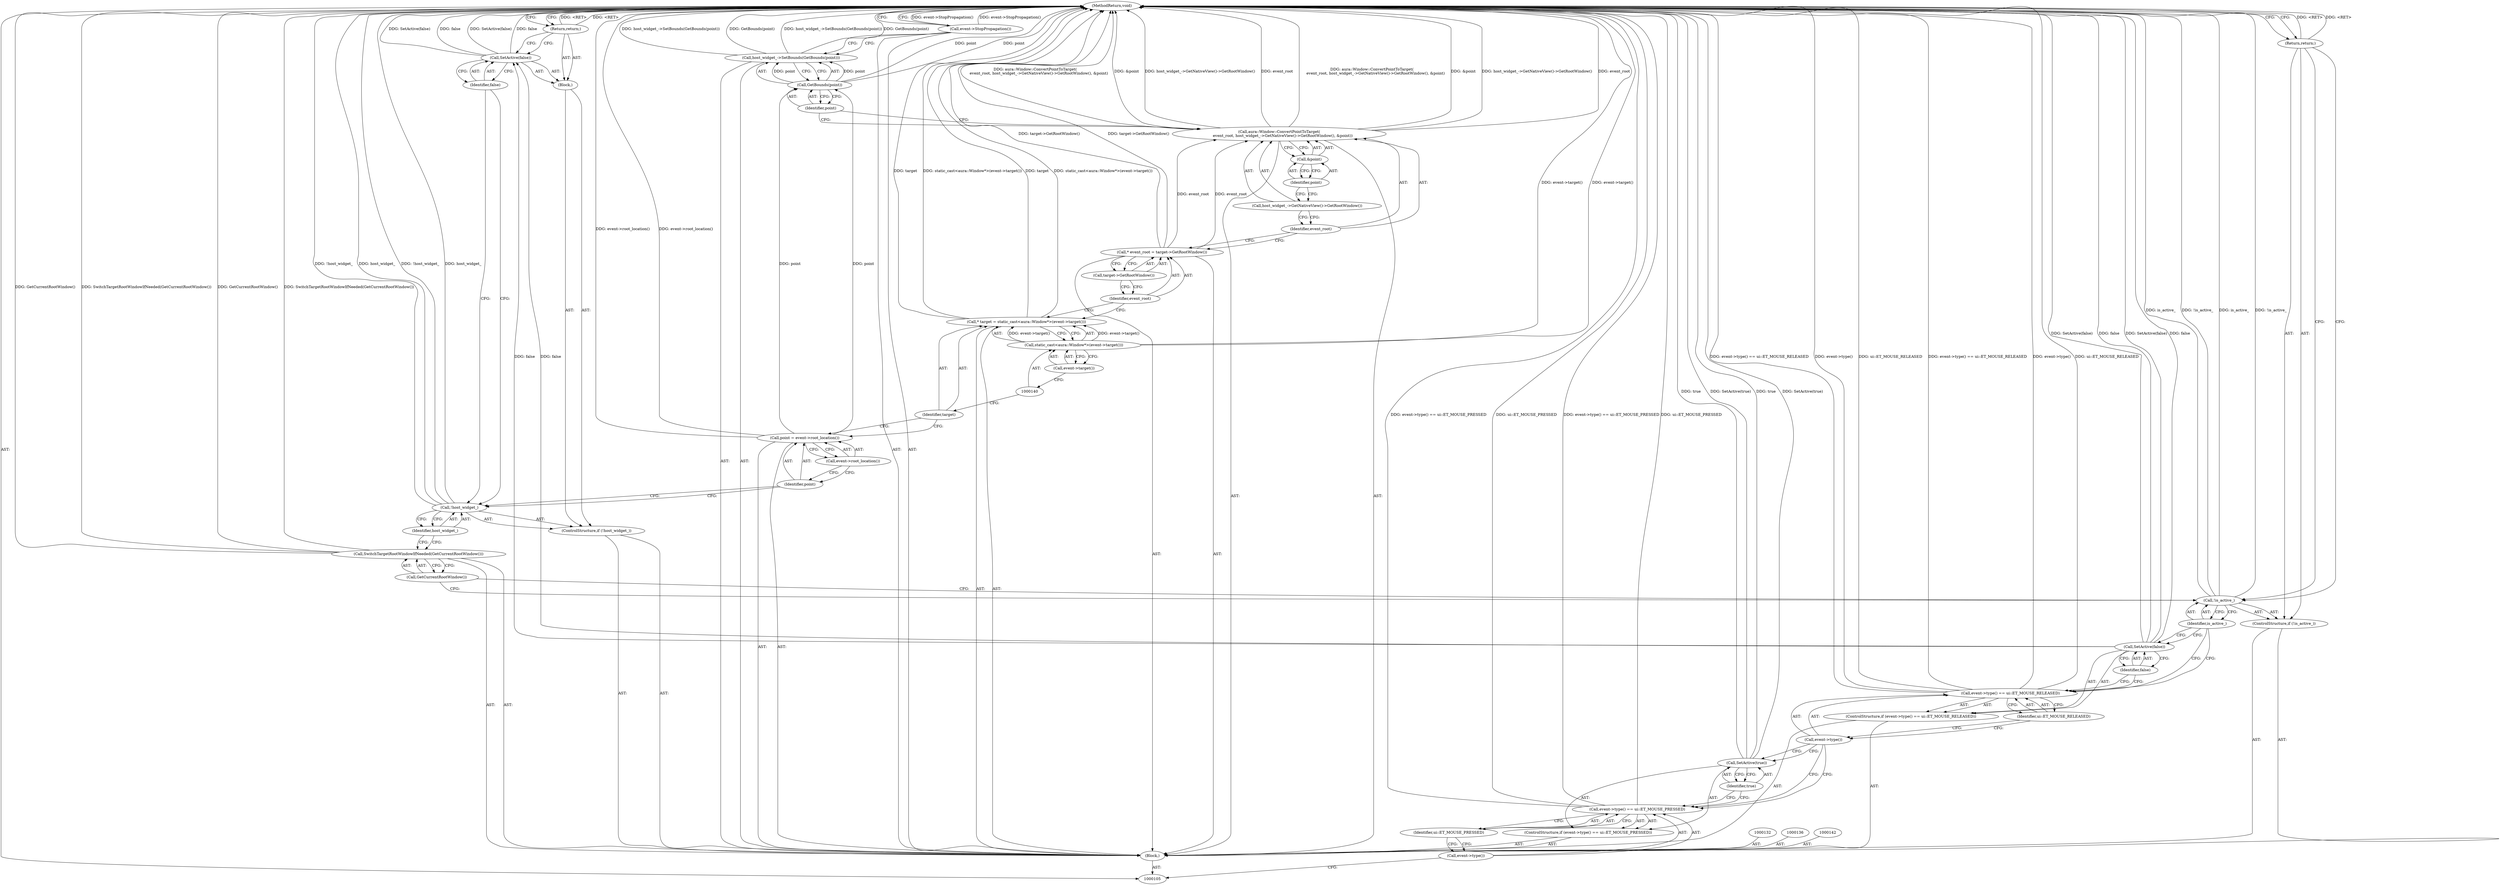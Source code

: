 digraph "0_Chrome_62b8b6e168a12263aab6b88dbef0b900cc37309f_5" {
"1000155" [label="(MethodReturn,void)"];
"1000106" [label="(Block,)"];
"1000123" [label="(Call,SwitchTargetRootWindowIfNeeded(GetCurrentRootWindow()))"];
"1000124" [label="(Call,GetCurrentRootWindow())"];
"1000125" [label="(ControlStructure,if (!host_widget_))"];
"1000128" [label="(Block,)"];
"1000126" [label="(Call,!host_widget_)"];
"1000127" [label="(Identifier,host_widget_)"];
"1000130" [label="(Identifier,false)"];
"1000129" [label="(Call,SetActive(false))"];
"1000131" [label="(Return,return;)"];
"1000107" [label="(ControlStructure,if (event->type() == ui::ET_MOUSE_PRESSED))"];
"1000110" [label="(Identifier,ui::ET_MOUSE_PRESSED)"];
"1000108" [label="(Call,event->type() == ui::ET_MOUSE_PRESSED)"];
"1000109" [label="(Call,event->type())"];
"1000133" [label="(Call,point = event->root_location())"];
"1000134" [label="(Identifier,point)"];
"1000135" [label="(Call,event->root_location())"];
"1000137" [label="(Call,* target = static_cast<aura::Window*>(event->target()))"];
"1000138" [label="(Identifier,target)"];
"1000139" [label="(Call,static_cast<aura::Window*>(event->target()))"];
"1000141" [label="(Call,event->target())"];
"1000143" [label="(Call,* event_root = target->GetRootWindow())"];
"1000144" [label="(Identifier,event_root)"];
"1000145" [label="(Call,target->GetRootWindow())"];
"1000146" [label="(Call,aura::Window::ConvertPointToTarget(\n      event_root, host_widget_->GetNativeView()->GetRootWindow(), &point))"];
"1000148" [label="(Call,host_widget_->GetNativeView()->GetRootWindow())"];
"1000147" [label="(Identifier,event_root)"];
"1000149" [label="(Call,&point)"];
"1000150" [label="(Identifier,point)"];
"1000112" [label="(Identifier,true)"];
"1000111" [label="(Call,SetActive(true))"];
"1000151" [label="(Call,host_widget_->SetBounds(GetBounds(point)))"];
"1000152" [label="(Call,GetBounds(point))"];
"1000153" [label="(Identifier,point)"];
"1000154" [label="(Call,event->StopPropagation())"];
"1000113" [label="(ControlStructure,if (event->type() == ui::ET_MOUSE_RELEASED))"];
"1000116" [label="(Identifier,ui::ET_MOUSE_RELEASED)"];
"1000114" [label="(Call,event->type() == ui::ET_MOUSE_RELEASED)"];
"1000115" [label="(Call,event->type())"];
"1000118" [label="(Identifier,false)"];
"1000117" [label="(Call,SetActive(false))"];
"1000119" [label="(ControlStructure,if (!is_active_))"];
"1000120" [label="(Call,!is_active_)"];
"1000121" [label="(Identifier,is_active_)"];
"1000122" [label="(Return,return;)"];
"1000155" -> "1000105"  [label="AST: "];
"1000155" -> "1000122"  [label="CFG: "];
"1000155" -> "1000131"  [label="CFG: "];
"1000155" -> "1000154"  [label="CFG: "];
"1000122" -> "1000155"  [label="DDG: <RET>"];
"1000117" -> "1000155"  [label="DDG: SetActive(false)"];
"1000117" -> "1000155"  [label="DDG: false"];
"1000108" -> "1000155"  [label="DDG: event->type() == ui::ET_MOUSE_PRESSED"];
"1000108" -> "1000155"  [label="DDG: ui::ET_MOUSE_PRESSED"];
"1000151" -> "1000155"  [label="DDG: host_widget_->SetBounds(GetBounds(point))"];
"1000151" -> "1000155"  [label="DDG: GetBounds(point)"];
"1000114" -> "1000155"  [label="DDG: event->type() == ui::ET_MOUSE_RELEASED"];
"1000114" -> "1000155"  [label="DDG: event->type()"];
"1000114" -> "1000155"  [label="DDG: ui::ET_MOUSE_RELEASED"];
"1000129" -> "1000155"  [label="DDG: SetActive(false)"];
"1000129" -> "1000155"  [label="DDG: false"];
"1000154" -> "1000155"  [label="DDG: event->StopPropagation()"];
"1000137" -> "1000155"  [label="DDG: target"];
"1000137" -> "1000155"  [label="DDG: static_cast<aura::Window*>(event->target())"];
"1000146" -> "1000155"  [label="DDG: aura::Window::ConvertPointToTarget(\n      event_root, host_widget_->GetNativeView()->GetRootWindow(), &point)"];
"1000146" -> "1000155"  [label="DDG: &point"];
"1000146" -> "1000155"  [label="DDG: host_widget_->GetNativeView()->GetRootWindow()"];
"1000146" -> "1000155"  [label="DDG: event_root"];
"1000123" -> "1000155"  [label="DDG: GetCurrentRootWindow()"];
"1000123" -> "1000155"  [label="DDG: SwitchTargetRootWindowIfNeeded(GetCurrentRootWindow())"];
"1000126" -> "1000155"  [label="DDG: !host_widget_"];
"1000126" -> "1000155"  [label="DDG: host_widget_"];
"1000139" -> "1000155"  [label="DDG: event->target()"];
"1000120" -> "1000155"  [label="DDG: is_active_"];
"1000120" -> "1000155"  [label="DDG: !is_active_"];
"1000152" -> "1000155"  [label="DDG: point"];
"1000111" -> "1000155"  [label="DDG: true"];
"1000111" -> "1000155"  [label="DDG: SetActive(true)"];
"1000133" -> "1000155"  [label="DDG: event->root_location()"];
"1000143" -> "1000155"  [label="DDG: target->GetRootWindow()"];
"1000131" -> "1000155"  [label="DDG: <RET>"];
"1000106" -> "1000105"  [label="AST: "];
"1000107" -> "1000106"  [label="AST: "];
"1000113" -> "1000106"  [label="AST: "];
"1000119" -> "1000106"  [label="AST: "];
"1000123" -> "1000106"  [label="AST: "];
"1000125" -> "1000106"  [label="AST: "];
"1000132" -> "1000106"  [label="AST: "];
"1000133" -> "1000106"  [label="AST: "];
"1000136" -> "1000106"  [label="AST: "];
"1000137" -> "1000106"  [label="AST: "];
"1000142" -> "1000106"  [label="AST: "];
"1000143" -> "1000106"  [label="AST: "];
"1000146" -> "1000106"  [label="AST: "];
"1000151" -> "1000106"  [label="AST: "];
"1000154" -> "1000106"  [label="AST: "];
"1000123" -> "1000106"  [label="AST: "];
"1000123" -> "1000124"  [label="CFG: "];
"1000124" -> "1000123"  [label="AST: "];
"1000127" -> "1000123"  [label="CFG: "];
"1000123" -> "1000155"  [label="DDG: GetCurrentRootWindow()"];
"1000123" -> "1000155"  [label="DDG: SwitchTargetRootWindowIfNeeded(GetCurrentRootWindow())"];
"1000124" -> "1000123"  [label="AST: "];
"1000124" -> "1000120"  [label="CFG: "];
"1000123" -> "1000124"  [label="CFG: "];
"1000125" -> "1000106"  [label="AST: "];
"1000126" -> "1000125"  [label="AST: "];
"1000128" -> "1000125"  [label="AST: "];
"1000128" -> "1000125"  [label="AST: "];
"1000129" -> "1000128"  [label="AST: "];
"1000131" -> "1000128"  [label="AST: "];
"1000126" -> "1000125"  [label="AST: "];
"1000126" -> "1000127"  [label="CFG: "];
"1000127" -> "1000126"  [label="AST: "];
"1000130" -> "1000126"  [label="CFG: "];
"1000134" -> "1000126"  [label="CFG: "];
"1000126" -> "1000155"  [label="DDG: !host_widget_"];
"1000126" -> "1000155"  [label="DDG: host_widget_"];
"1000127" -> "1000126"  [label="AST: "];
"1000127" -> "1000123"  [label="CFG: "];
"1000126" -> "1000127"  [label="CFG: "];
"1000130" -> "1000129"  [label="AST: "];
"1000130" -> "1000126"  [label="CFG: "];
"1000129" -> "1000130"  [label="CFG: "];
"1000129" -> "1000128"  [label="AST: "];
"1000129" -> "1000130"  [label="CFG: "];
"1000130" -> "1000129"  [label="AST: "];
"1000131" -> "1000129"  [label="CFG: "];
"1000129" -> "1000155"  [label="DDG: SetActive(false)"];
"1000129" -> "1000155"  [label="DDG: false"];
"1000117" -> "1000129"  [label="DDG: false"];
"1000131" -> "1000128"  [label="AST: "];
"1000131" -> "1000129"  [label="CFG: "];
"1000155" -> "1000131"  [label="CFG: "];
"1000131" -> "1000155"  [label="DDG: <RET>"];
"1000107" -> "1000106"  [label="AST: "];
"1000108" -> "1000107"  [label="AST: "];
"1000111" -> "1000107"  [label="AST: "];
"1000110" -> "1000108"  [label="AST: "];
"1000110" -> "1000109"  [label="CFG: "];
"1000108" -> "1000110"  [label="CFG: "];
"1000108" -> "1000107"  [label="AST: "];
"1000108" -> "1000110"  [label="CFG: "];
"1000109" -> "1000108"  [label="AST: "];
"1000110" -> "1000108"  [label="AST: "];
"1000112" -> "1000108"  [label="CFG: "];
"1000115" -> "1000108"  [label="CFG: "];
"1000108" -> "1000155"  [label="DDG: event->type() == ui::ET_MOUSE_PRESSED"];
"1000108" -> "1000155"  [label="DDG: ui::ET_MOUSE_PRESSED"];
"1000109" -> "1000108"  [label="AST: "];
"1000109" -> "1000105"  [label="CFG: "];
"1000110" -> "1000109"  [label="CFG: "];
"1000133" -> "1000106"  [label="AST: "];
"1000133" -> "1000135"  [label="CFG: "];
"1000134" -> "1000133"  [label="AST: "];
"1000135" -> "1000133"  [label="AST: "];
"1000138" -> "1000133"  [label="CFG: "];
"1000133" -> "1000155"  [label="DDG: event->root_location()"];
"1000133" -> "1000152"  [label="DDG: point"];
"1000134" -> "1000133"  [label="AST: "];
"1000134" -> "1000126"  [label="CFG: "];
"1000135" -> "1000134"  [label="CFG: "];
"1000135" -> "1000133"  [label="AST: "];
"1000135" -> "1000134"  [label="CFG: "];
"1000133" -> "1000135"  [label="CFG: "];
"1000137" -> "1000106"  [label="AST: "];
"1000137" -> "1000139"  [label="CFG: "];
"1000138" -> "1000137"  [label="AST: "];
"1000139" -> "1000137"  [label="AST: "];
"1000144" -> "1000137"  [label="CFG: "];
"1000137" -> "1000155"  [label="DDG: target"];
"1000137" -> "1000155"  [label="DDG: static_cast<aura::Window*>(event->target())"];
"1000139" -> "1000137"  [label="DDG: event->target()"];
"1000138" -> "1000137"  [label="AST: "];
"1000138" -> "1000133"  [label="CFG: "];
"1000140" -> "1000138"  [label="CFG: "];
"1000139" -> "1000137"  [label="AST: "];
"1000139" -> "1000141"  [label="CFG: "];
"1000140" -> "1000139"  [label="AST: "];
"1000141" -> "1000139"  [label="AST: "];
"1000137" -> "1000139"  [label="CFG: "];
"1000139" -> "1000155"  [label="DDG: event->target()"];
"1000139" -> "1000137"  [label="DDG: event->target()"];
"1000141" -> "1000139"  [label="AST: "];
"1000141" -> "1000140"  [label="CFG: "];
"1000139" -> "1000141"  [label="CFG: "];
"1000143" -> "1000106"  [label="AST: "];
"1000143" -> "1000145"  [label="CFG: "];
"1000144" -> "1000143"  [label="AST: "];
"1000145" -> "1000143"  [label="AST: "];
"1000147" -> "1000143"  [label="CFG: "];
"1000143" -> "1000155"  [label="DDG: target->GetRootWindow()"];
"1000143" -> "1000146"  [label="DDG: event_root"];
"1000144" -> "1000143"  [label="AST: "];
"1000144" -> "1000137"  [label="CFG: "];
"1000145" -> "1000144"  [label="CFG: "];
"1000145" -> "1000143"  [label="AST: "];
"1000145" -> "1000144"  [label="CFG: "];
"1000143" -> "1000145"  [label="CFG: "];
"1000146" -> "1000106"  [label="AST: "];
"1000146" -> "1000149"  [label="CFG: "];
"1000147" -> "1000146"  [label="AST: "];
"1000148" -> "1000146"  [label="AST: "];
"1000149" -> "1000146"  [label="AST: "];
"1000153" -> "1000146"  [label="CFG: "];
"1000146" -> "1000155"  [label="DDG: aura::Window::ConvertPointToTarget(\n      event_root, host_widget_->GetNativeView()->GetRootWindow(), &point)"];
"1000146" -> "1000155"  [label="DDG: &point"];
"1000146" -> "1000155"  [label="DDG: host_widget_->GetNativeView()->GetRootWindow()"];
"1000146" -> "1000155"  [label="DDG: event_root"];
"1000143" -> "1000146"  [label="DDG: event_root"];
"1000148" -> "1000146"  [label="AST: "];
"1000148" -> "1000147"  [label="CFG: "];
"1000150" -> "1000148"  [label="CFG: "];
"1000147" -> "1000146"  [label="AST: "];
"1000147" -> "1000143"  [label="CFG: "];
"1000148" -> "1000147"  [label="CFG: "];
"1000149" -> "1000146"  [label="AST: "];
"1000149" -> "1000150"  [label="CFG: "];
"1000150" -> "1000149"  [label="AST: "];
"1000146" -> "1000149"  [label="CFG: "];
"1000150" -> "1000149"  [label="AST: "];
"1000150" -> "1000148"  [label="CFG: "];
"1000149" -> "1000150"  [label="CFG: "];
"1000112" -> "1000111"  [label="AST: "];
"1000112" -> "1000108"  [label="CFG: "];
"1000111" -> "1000112"  [label="CFG: "];
"1000111" -> "1000107"  [label="AST: "];
"1000111" -> "1000112"  [label="CFG: "];
"1000112" -> "1000111"  [label="AST: "];
"1000115" -> "1000111"  [label="CFG: "];
"1000111" -> "1000155"  [label="DDG: true"];
"1000111" -> "1000155"  [label="DDG: SetActive(true)"];
"1000151" -> "1000106"  [label="AST: "];
"1000151" -> "1000152"  [label="CFG: "];
"1000152" -> "1000151"  [label="AST: "];
"1000154" -> "1000151"  [label="CFG: "];
"1000151" -> "1000155"  [label="DDG: host_widget_->SetBounds(GetBounds(point))"];
"1000151" -> "1000155"  [label="DDG: GetBounds(point)"];
"1000152" -> "1000151"  [label="DDG: point"];
"1000152" -> "1000151"  [label="AST: "];
"1000152" -> "1000153"  [label="CFG: "];
"1000153" -> "1000152"  [label="AST: "];
"1000151" -> "1000152"  [label="CFG: "];
"1000152" -> "1000155"  [label="DDG: point"];
"1000152" -> "1000151"  [label="DDG: point"];
"1000133" -> "1000152"  [label="DDG: point"];
"1000153" -> "1000152"  [label="AST: "];
"1000153" -> "1000146"  [label="CFG: "];
"1000152" -> "1000153"  [label="CFG: "];
"1000154" -> "1000106"  [label="AST: "];
"1000154" -> "1000151"  [label="CFG: "];
"1000155" -> "1000154"  [label="CFG: "];
"1000154" -> "1000155"  [label="DDG: event->StopPropagation()"];
"1000113" -> "1000106"  [label="AST: "];
"1000114" -> "1000113"  [label="AST: "];
"1000117" -> "1000113"  [label="AST: "];
"1000116" -> "1000114"  [label="AST: "];
"1000116" -> "1000115"  [label="CFG: "];
"1000114" -> "1000116"  [label="CFG: "];
"1000114" -> "1000113"  [label="AST: "];
"1000114" -> "1000116"  [label="CFG: "];
"1000115" -> "1000114"  [label="AST: "];
"1000116" -> "1000114"  [label="AST: "];
"1000118" -> "1000114"  [label="CFG: "];
"1000121" -> "1000114"  [label="CFG: "];
"1000114" -> "1000155"  [label="DDG: event->type() == ui::ET_MOUSE_RELEASED"];
"1000114" -> "1000155"  [label="DDG: event->type()"];
"1000114" -> "1000155"  [label="DDG: ui::ET_MOUSE_RELEASED"];
"1000115" -> "1000114"  [label="AST: "];
"1000115" -> "1000111"  [label="CFG: "];
"1000115" -> "1000108"  [label="CFG: "];
"1000116" -> "1000115"  [label="CFG: "];
"1000118" -> "1000117"  [label="AST: "];
"1000118" -> "1000114"  [label="CFG: "];
"1000117" -> "1000118"  [label="CFG: "];
"1000117" -> "1000113"  [label="AST: "];
"1000117" -> "1000118"  [label="CFG: "];
"1000118" -> "1000117"  [label="AST: "];
"1000121" -> "1000117"  [label="CFG: "];
"1000117" -> "1000155"  [label="DDG: SetActive(false)"];
"1000117" -> "1000155"  [label="DDG: false"];
"1000117" -> "1000129"  [label="DDG: false"];
"1000119" -> "1000106"  [label="AST: "];
"1000120" -> "1000119"  [label="AST: "];
"1000122" -> "1000119"  [label="AST: "];
"1000120" -> "1000119"  [label="AST: "];
"1000120" -> "1000121"  [label="CFG: "];
"1000121" -> "1000120"  [label="AST: "];
"1000122" -> "1000120"  [label="CFG: "];
"1000124" -> "1000120"  [label="CFG: "];
"1000120" -> "1000155"  [label="DDG: is_active_"];
"1000120" -> "1000155"  [label="DDG: !is_active_"];
"1000121" -> "1000120"  [label="AST: "];
"1000121" -> "1000117"  [label="CFG: "];
"1000121" -> "1000114"  [label="CFG: "];
"1000120" -> "1000121"  [label="CFG: "];
"1000122" -> "1000119"  [label="AST: "];
"1000122" -> "1000120"  [label="CFG: "];
"1000155" -> "1000122"  [label="CFG: "];
"1000122" -> "1000155"  [label="DDG: <RET>"];
}
